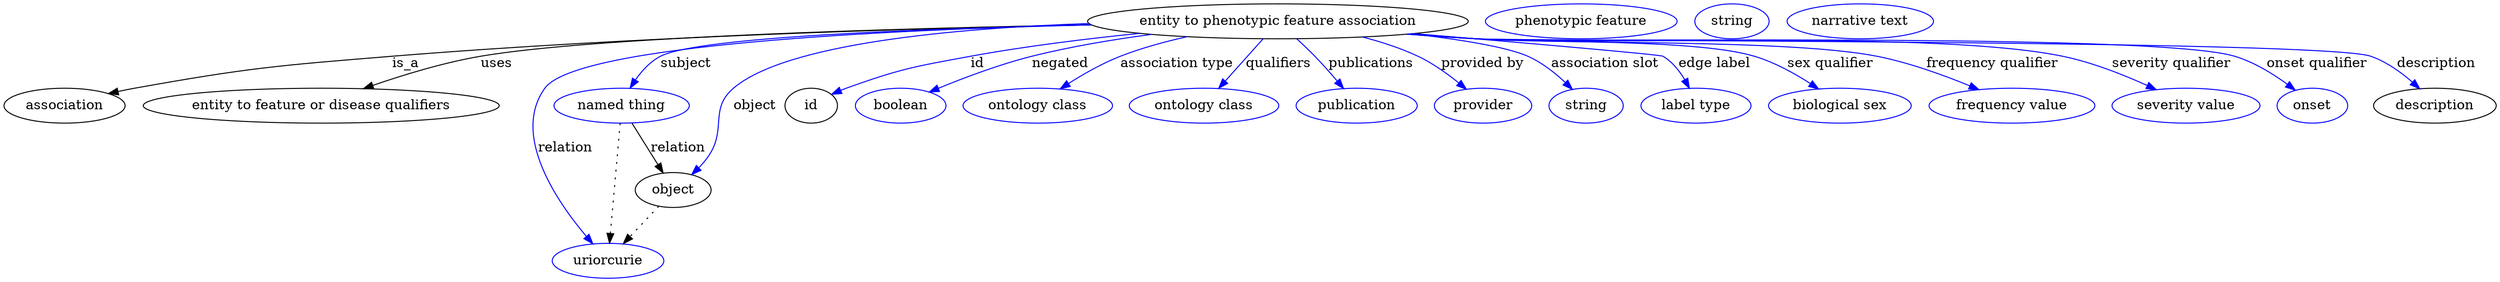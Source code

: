 digraph {
	graph [bb="0,0,2114.1,283"];
	node [label="\N"];
	"entity to phenotypic feature association"	 [height=0.5,
		label="entity to phenotypic feature association",
		pos="1086,265",
		width=4.1524];
	association	 [height=0.5,
		pos="50.046,178",
		width=1.3902];
	"entity to phenotypic feature association" -> association	 [label=is_a,
		lp="326.05,221.5",
		pos="e,87.29,190.21 937.15,262.99 781.6,259.74 530.65,251.23 315.05,229 222.81,219.49 199.38,216.91 109.05,196 105.17,195.1 101.17,194.08 \
97.169,193"];
	"entity to feature or disease qualifiers"	 [height=0.5,
		pos="258.05,178",
		width=3.8816];
	"entity to phenotypic feature association" -> "entity to feature or disease qualifiers"	 [label=uses,
		lp="400.05,221.5",
		pos="e,293.5,195.51 937.55,262.93 764.39,259.53 489.01,250.8 388.05,229 358.76,222.67 327.45,210.57 302.9,199.74"];
	subject	 [color=blue,
		height=0.5,
		label="named thing",
		pos="509.05,178",
		width=1.5346];
	"entity to phenotypic feature association" -> subject	 [color=blue,
		label=subject,
		lp="566.55,221.5",
		pos="e,517.29,195.87 939.31,261.49 791.56,256.95 580.74,247.34 547.05,229 536.9,223.48 528.71,213.96 522.56,204.63",
		style=solid];
	relation	 [color=blue,
		height=0.5,
		label=uriorcurie,
		pos="496.05,18",
		width=1.2638];
	"entity to phenotypic feature association" -> relation	 [color=blue,
		label=relation,
		lp="457.05,134.5",
		pos="e,482.38,35.171 940.53,260.86 801.68,255.96 602.79,246.21 527.05,229 488.74,220.29 467.04,228.55 445.05,196 412.73,148.16 450.86,\
79.833 476.5,43.314",
		style=solid];
	object	 [height=0.5,
		pos="556.05,91",
		width=0.9027];
	"entity to phenotypic feature association" -> object	 [color=blue,
		label=object,
		lp="626.05,178",
		pos="e,569.4,107.63 940.9,260.54 819.35,253.88 658.08,237.3 609.05,196 583.86,174.79 597.81,155.91 582.05,127 580.01,123.27 577.65,119.48 \
575.19,115.82",
		style=solid];
	id	 [height=0.5,
		pos="679.05,178",
		width=0.75];
	"entity to phenotypic feature association" -> id	 [color=blue,
		label=id,
		lp="819.55,221.5",
		pos="e,700.08,189.31 965.48,254.29 891.31,244.88 795.4,227.53 715.05,196 713.19,195.27 711.3,194.48 709.41,193.66",
		style=solid];
	negated	 [color=blue,
		height=0.5,
		label=boolean,
		pos="762.05,178",
		width=1.0652];
	"entity to phenotypic feature association" -> negated	 [color=blue,
		label=negated,
		lp="905.55,221.5",
		pos="e,788.56,191.08 985.89,251.62 953.08,246.05 916.68,238.6 884.05,229 854.24,220.23 821.84,206.48 797.93,195.46",
		style=solid];
	"association type"	 [color=blue,
		height=0.5,
		label="ontology class",
		pos="880.05,178",
		width=1.7151];
	"entity to phenotypic feature association" -> "association type"	 [color=blue,
		label="association type",
		lp="1002,221.5",
		pos="e,901.86,194.87 1014.9,249.14 996.02,243.82 975.91,237.12 958.05,229 941.33,221.4 924.12,210.52 910.12,200.76",
		style=solid];
	qualifiers	 [color=blue,
		height=0.5,
		label="ontology class",
		pos="1021,178",
		width=1.7151];
	"entity to phenotypic feature association" -> qualifiers	 [color=blue,
		label=qualifiers,
		lp="1084,221.5",
		pos="e,1034.3,195.71 1072.6,246.97 1063.3,234.53 1050.8,217.78 1040.4,203.91",
		style=solid];
	publications	 [color=blue,
		height=0.5,
		label=publication,
		pos="1151,178",
		width=1.3902];
	"entity to phenotypic feature association" -> publications	 [color=blue,
		label=publications,
		lp="1158.5,221.5",
		pos="e,1138.5,195.57 1100.4,246.78 1104.8,241.11 1109.7,234.82 1114,229 1120.1,220.91 1126.6,212 1132.5,203.93",
		style=solid];
	"provided by"	 [color=blue,
		height=0.5,
		label=provider,
		pos="1259,178",
		width=1.1193];
	"entity to phenotypic feature association" -> "provided by"	 [color=blue,
		label="provided by",
		lp="1252,221.5",
		pos="e,1242.1,194.6 1149.4,248.63 1165.1,243.4 1181.6,236.88 1196,229 1209.8,221.53 1223.4,210.94 1234.5,201.35",
		style=solid];
	"association slot"	 [color=blue,
		height=0.5,
		label=string,
		pos="1348,178",
		width=0.84854];
	"entity to phenotypic feature association" -> "association slot"	 [color=blue,
		label="association slot",
		lp="1355,221.5",
		pos="e,1333.7,194.42 1188.8,251.9 1229.5,245.65 1270.9,237.65 1289,229 1302.9,222.42 1316,211.69 1326.4,201.77",
		style=solid];
	"edge label"	 [color=blue,
		height=0.5,
		label="label type",
		pos="1442,178",
		width=1.2638];
	"entity to phenotypic feature association" -> "edge label"	 [color=blue,
		label="edge label",
		lp="1447,221.5",
		pos="e,1432.7,195.69 1194.8,252.6 1285.8,242.22 1400.9,229.08 1401,229 1411.6,223.21 1420.4,213.51 1427.1,204.11",
		style=solid];
	"sex qualifier"	 [color=blue,
		height=0.5,
		label="biological sex",
		pos="1565,178",
		width=1.661];
	"entity to phenotypic feature association" -> "sex qualifier"	 [color=blue,
		label="sex qualifier",
		lp="1546,221.5",
		pos="e,1543.1,194.92 1192.7,252.31 1209.8,250.42 1227.4,248.58 1244,247 1348.3,237.07 1379.2,260.54 1479,229 1498.9,222.74 1519,211.17 \
1534.8,200.63",
		style=solid];
	"frequency qualifier"	 [color=blue,
		height=0.5,
		label="frequency value",
		pos="1710,178",
		width=1.8776];
	"entity to phenotypic feature association" -> "frequency qualifier"	 [color=blue,
		label="frequency qualifier",
		lp="1683,221.5",
		pos="e,1678.9,194.02 1190.9,252.15 1208.6,250.24 1226.9,248.43 1244,247 1394.8,234.43 1436.3,261.84 1584,229 1613.7,222.4 1645.5,209.52 \
1669.7,198.35",
		style=solid];
	"severity qualifier"	 [color=blue,
		height=0.5,
		label="severity value",
		pos="1855,178",
		width=1.661];
	"entity to phenotypic feature association" -> "severity qualifier"	 [color=blue,
		label="severity qualifier",
		lp="1828.5,221.5",
		pos="e,1827,193.94 1190,252 1208,250.08 1226.6,248.31 1244,247 1353.8,238.76 1631.8,253.59 1739,229 1766.6,222.68 1795.8,209.84 1818,\
198.62",
		style=solid];
	"onset qualifier"	 [color=blue,
		height=0.5,
		label=onset,
		pos="1962,178",
		width=0.81243];
	"entity to phenotypic feature association" -> "onset qualifier"	 [color=blue,
		label="onset qualifier",
		lp="1950.5,221.5",
		pos="e,1944.6,192.53 1189.2,251.97 1207.4,250.03 1226.3,248.26 1244,247 1314.5,242 1811.4,249.16 1879,229 1900,222.76 1920.9,209.85 1936.5,\
198.58",
		style=solid];
	description	 [height=0.5,
		pos="2064,178",
		width=1.3902];
	"entity to phenotypic feature association" -> description	 [color=blue,
		label=description,
		lp="2051.5,221.5",
		pos="e,2047.1,195 1189.2,251.9 1207.4,249.97 1226.3,248.22 1244,247 1327.2,241.28 1915.1,255.76 1994,229 2010.8,223.34 2026.8,212.16 \
2039.4,201.7",
		style=solid];
	subject -> relation	 [pos="e,497.53,36.223 507.58,159.96 505.34,132.35 501.03,79.375 498.36,46.525",
		style=dotted];
	subject -> object	 [label=relation,
		lp="557.05,134.5",
		pos="e,546.64,108.41 518.78,159.97 525.43,147.68 534.33,131.2 541.77,117.42"];
	object -> relation	 [pos="e,510.23,35.261 542.43,74.435 534.85,65.207 525.25,53.528 516.75,43.191",
		style=dotted];
	"entity to phenotypic feature association_object"	 [color=blue,
		height=0.5,
		label="phenotypic feature",
		pos="1330,265",
		width=2.1304];
	association_id	 [color=blue,
		height=0.5,
		label=string,
		pos="1455,265",
		width=0.84854];
	"entity to phenotypic feature association_description"	 [color=blue,
		height=0.5,
		label="narrative text",
		pos="1561,265",
		width=1.6068];
}
